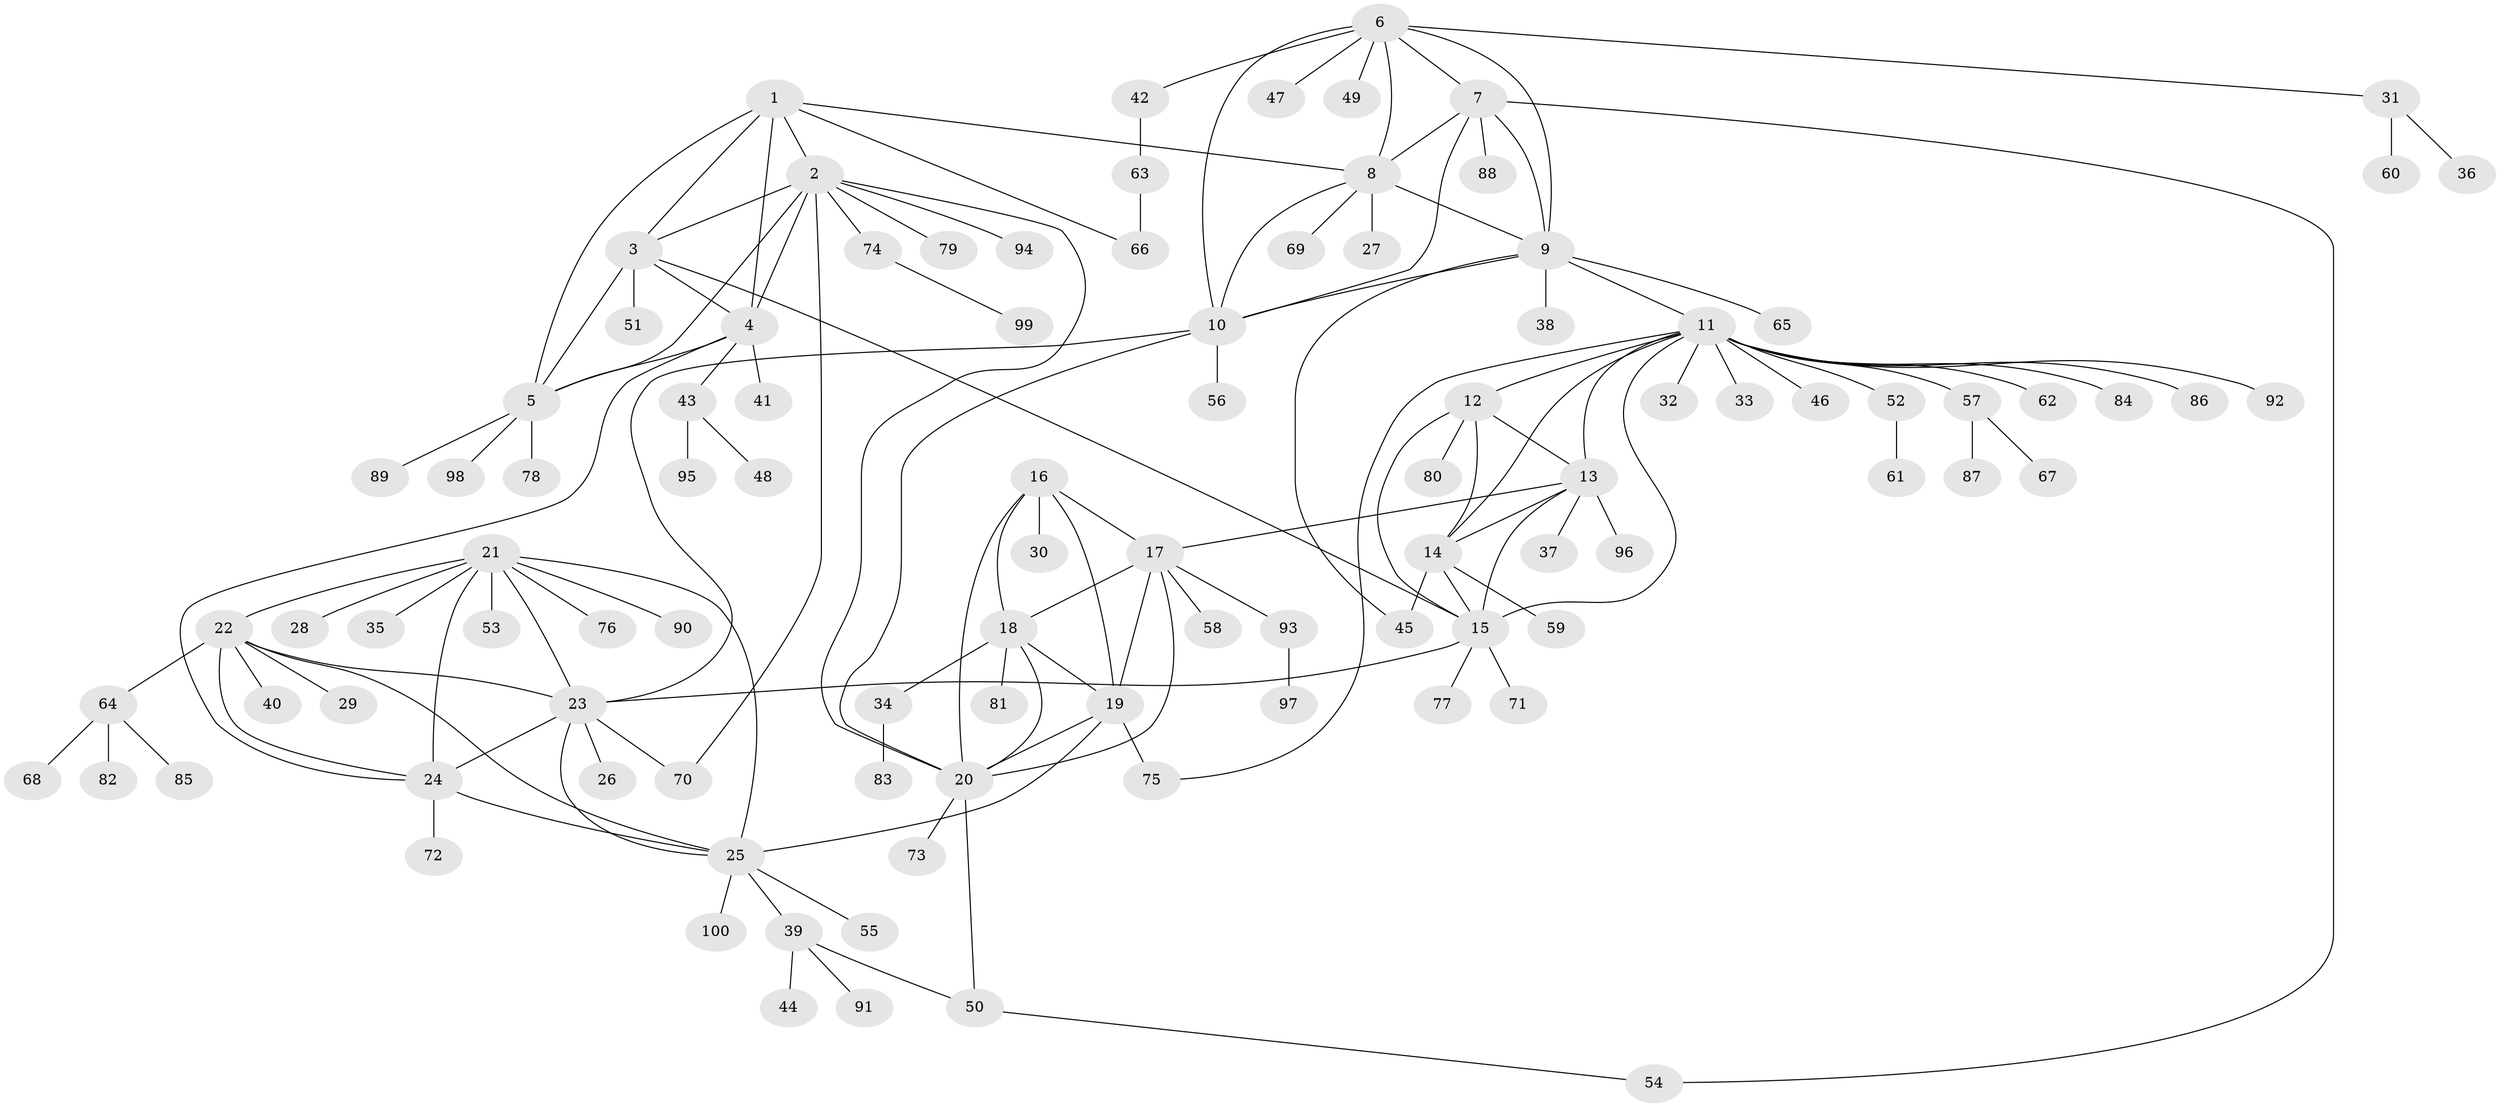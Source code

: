 // Generated by graph-tools (version 1.1) at 2025/55/03/09/25 04:55:15]
// undirected, 100 vertices, 141 edges
graph export_dot {
graph [start="1"]
  node [color=gray90,style=filled];
  1;
  2;
  3;
  4;
  5;
  6;
  7;
  8;
  9;
  10;
  11;
  12;
  13;
  14;
  15;
  16;
  17;
  18;
  19;
  20;
  21;
  22;
  23;
  24;
  25;
  26;
  27;
  28;
  29;
  30;
  31;
  32;
  33;
  34;
  35;
  36;
  37;
  38;
  39;
  40;
  41;
  42;
  43;
  44;
  45;
  46;
  47;
  48;
  49;
  50;
  51;
  52;
  53;
  54;
  55;
  56;
  57;
  58;
  59;
  60;
  61;
  62;
  63;
  64;
  65;
  66;
  67;
  68;
  69;
  70;
  71;
  72;
  73;
  74;
  75;
  76;
  77;
  78;
  79;
  80;
  81;
  82;
  83;
  84;
  85;
  86;
  87;
  88;
  89;
  90;
  91;
  92;
  93;
  94;
  95;
  96;
  97;
  98;
  99;
  100;
  1 -- 2;
  1 -- 3;
  1 -- 4;
  1 -- 5;
  1 -- 8;
  1 -- 66;
  2 -- 3;
  2 -- 4;
  2 -- 5;
  2 -- 20;
  2 -- 70;
  2 -- 74;
  2 -- 79;
  2 -- 94;
  3 -- 4;
  3 -- 5;
  3 -- 15;
  3 -- 51;
  4 -- 5;
  4 -- 24;
  4 -- 41;
  4 -- 43;
  5 -- 78;
  5 -- 89;
  5 -- 98;
  6 -- 7;
  6 -- 8;
  6 -- 9;
  6 -- 10;
  6 -- 31;
  6 -- 42;
  6 -- 47;
  6 -- 49;
  7 -- 8;
  7 -- 9;
  7 -- 10;
  7 -- 54;
  7 -- 88;
  8 -- 9;
  8 -- 10;
  8 -- 27;
  8 -- 69;
  9 -- 10;
  9 -- 11;
  9 -- 38;
  9 -- 45;
  9 -- 65;
  10 -- 20;
  10 -- 23;
  10 -- 56;
  11 -- 12;
  11 -- 13;
  11 -- 14;
  11 -- 15;
  11 -- 32;
  11 -- 33;
  11 -- 46;
  11 -- 52;
  11 -- 57;
  11 -- 62;
  11 -- 75;
  11 -- 84;
  11 -- 86;
  11 -- 92;
  12 -- 13;
  12 -- 14;
  12 -- 15;
  12 -- 80;
  13 -- 14;
  13 -- 15;
  13 -- 17;
  13 -- 37;
  13 -- 96;
  14 -- 15;
  14 -- 45;
  14 -- 59;
  15 -- 23;
  15 -- 71;
  15 -- 77;
  16 -- 17;
  16 -- 18;
  16 -- 19;
  16 -- 20;
  16 -- 30;
  17 -- 18;
  17 -- 19;
  17 -- 20;
  17 -- 58;
  17 -- 93;
  18 -- 19;
  18 -- 20;
  18 -- 34;
  18 -- 81;
  19 -- 20;
  19 -- 25;
  19 -- 75;
  20 -- 50;
  20 -- 73;
  21 -- 22;
  21 -- 23;
  21 -- 24;
  21 -- 25;
  21 -- 28;
  21 -- 35;
  21 -- 53;
  21 -- 76;
  21 -- 90;
  22 -- 23;
  22 -- 24;
  22 -- 25;
  22 -- 29;
  22 -- 40;
  22 -- 64;
  23 -- 24;
  23 -- 25;
  23 -- 26;
  23 -- 70;
  24 -- 25;
  24 -- 72;
  25 -- 39;
  25 -- 55;
  25 -- 100;
  31 -- 36;
  31 -- 60;
  34 -- 83;
  39 -- 44;
  39 -- 50;
  39 -- 91;
  42 -- 63;
  43 -- 48;
  43 -- 95;
  50 -- 54;
  52 -- 61;
  57 -- 67;
  57 -- 87;
  63 -- 66;
  64 -- 68;
  64 -- 82;
  64 -- 85;
  74 -- 99;
  93 -- 97;
}
